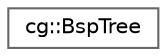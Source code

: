 digraph "Graphical Class Hierarchy"
{
 // LATEX_PDF_SIZE
  bgcolor="transparent";
  edge [fontname=Helvetica,fontsize=10,labelfontname=Helvetica,labelfontsize=10];
  node [fontname=Helvetica,fontsize=10,shape=box,height=0.2,width=0.4];
  rankdir="LR";
  Node0 [id="Node000000",label="cg::BspTree",height=0.2,width=0.4,color="grey40", fillcolor="white", style="filled",URL="$classcg_1_1_bsp_tree.html",tooltip=" "];
}
